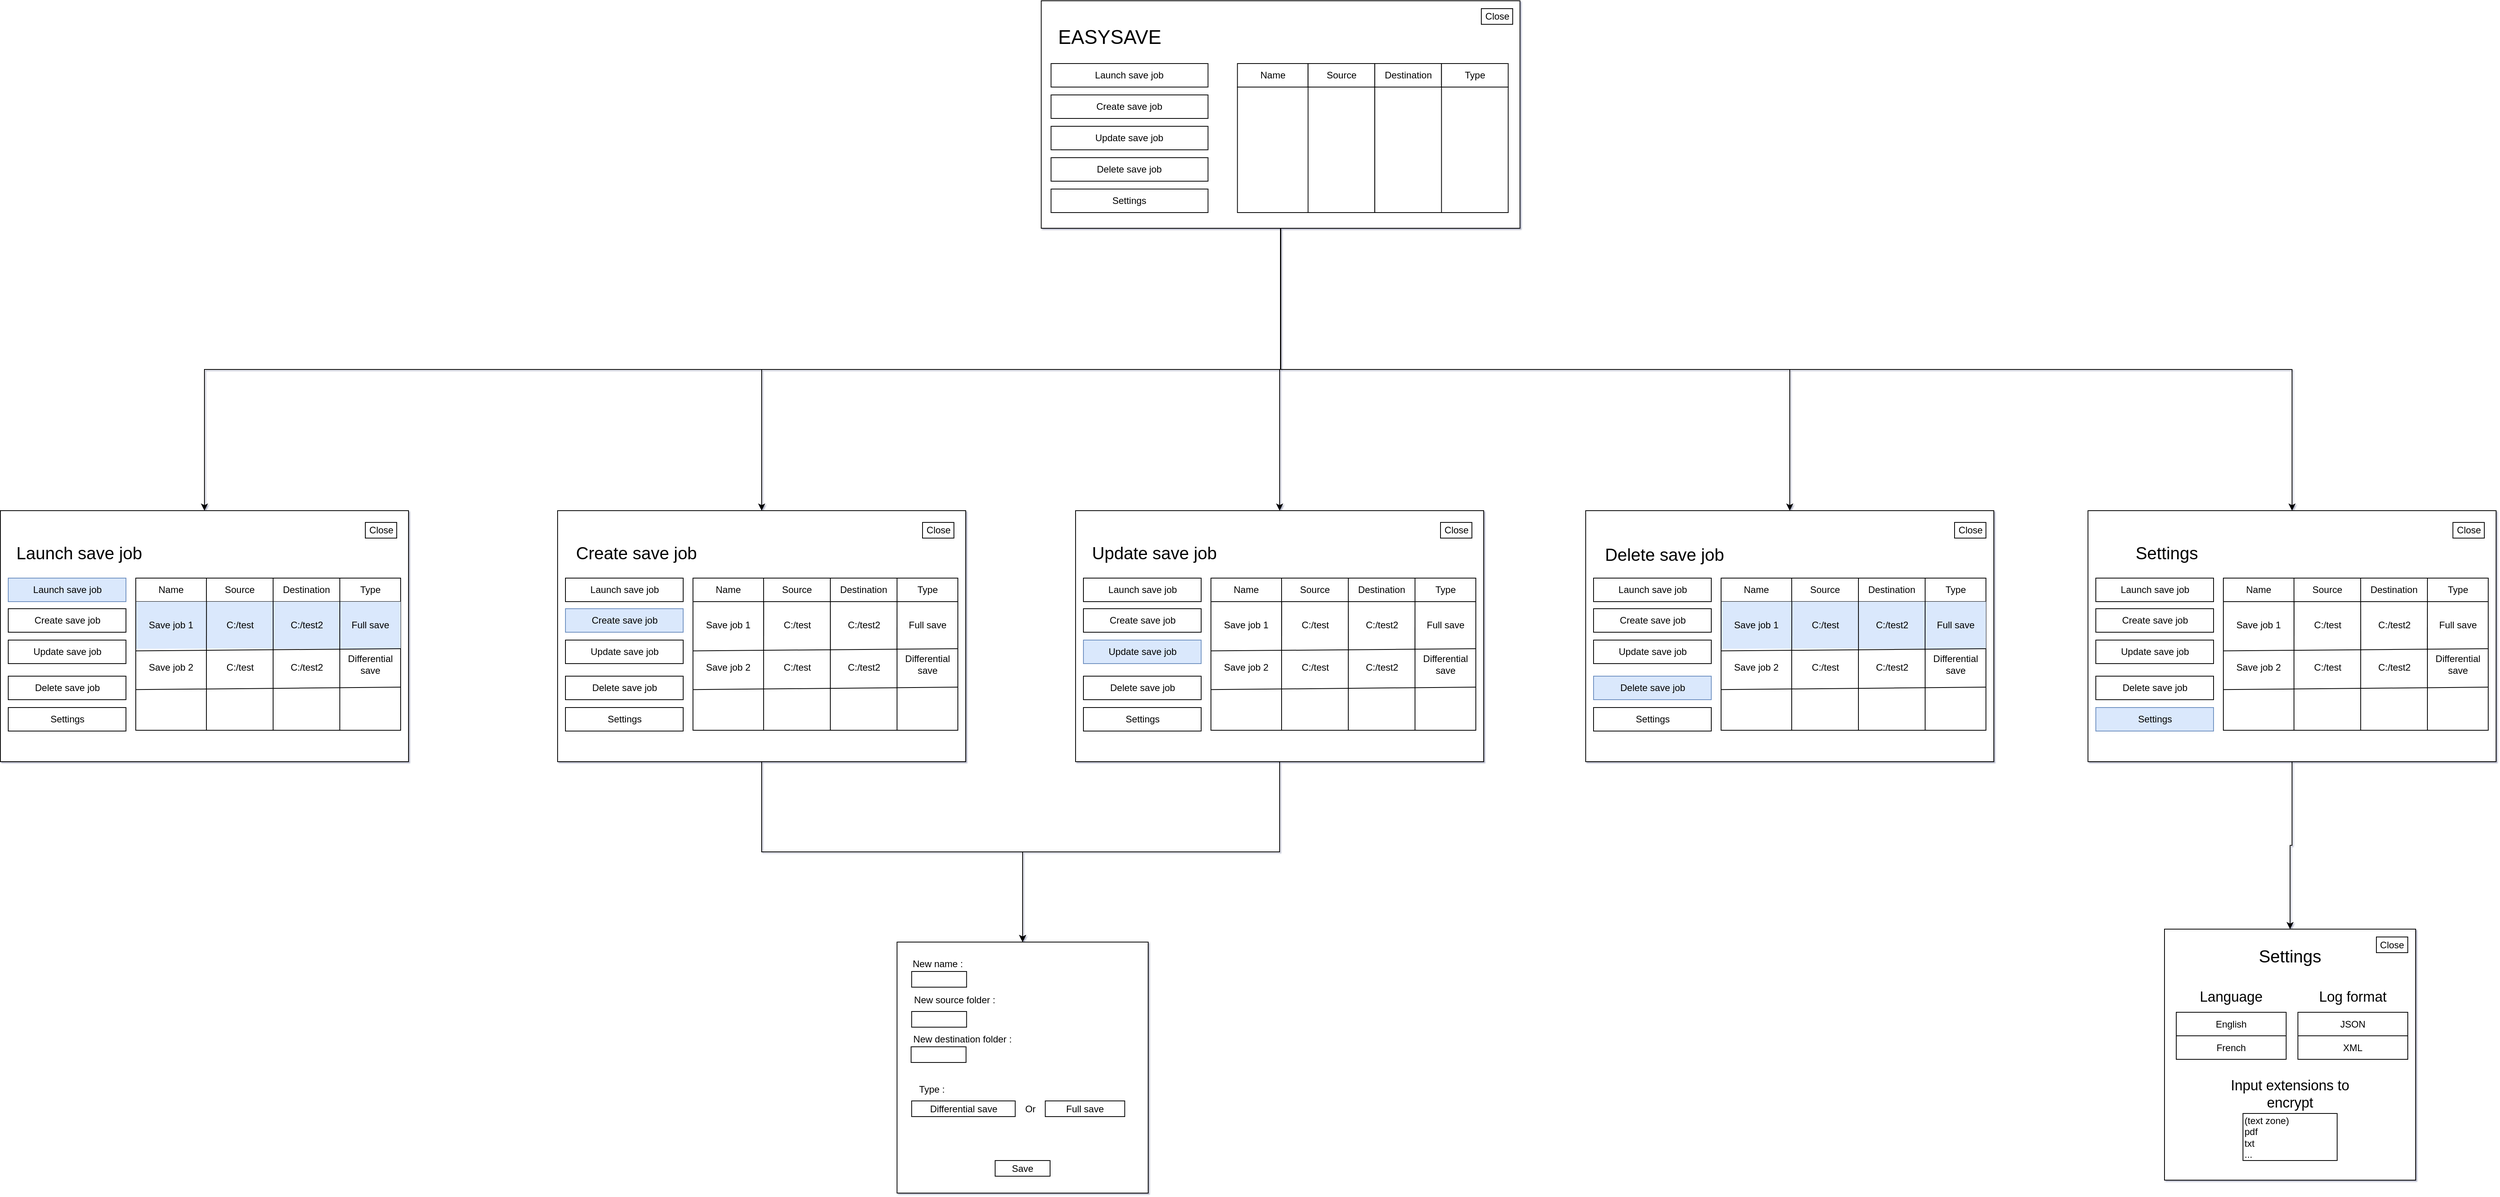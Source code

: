 <mxfile version="23.1.4" type="device">
  <diagram name="Page-1" id="6483GU3L13XsQskkjvX8">
    <mxGraphModel dx="6408" dy="2087" grid="1" gridSize="10" guides="1" tooltips="1" connect="1" arrows="1" fold="1" page="1" pageScale="1" pageWidth="1169" pageHeight="827" background="#ffffff" math="0" shadow="1">
      <root>
        <mxCell id="0" />
        <mxCell id="1" parent="0" />
        <mxCell id="ndV3JWdsCVKpFoXk2zZ--337" style="edgeStyle=orthogonalEdgeStyle;rounded=0;orthogonalLoop=1;jettySize=auto;html=1;exitX=0.5;exitY=1;exitDx=0;exitDy=0;entryX=0.5;entryY=0;entryDx=0;entryDy=0;" edge="1" parent="1" source="ndV3JWdsCVKpFoXk2zZ--4" target="ndV3JWdsCVKpFoXk2zZ--22">
          <mxGeometry relative="1" as="geometry" />
        </mxCell>
        <mxCell id="ndV3JWdsCVKpFoXk2zZ--338" style="edgeStyle=orthogonalEdgeStyle;rounded=0;orthogonalLoop=1;jettySize=auto;html=1;exitX=0.5;exitY=1;exitDx=0;exitDy=0;entryX=0.5;entryY=0;entryDx=0;entryDy=0;" edge="1" parent="1" source="ndV3JWdsCVKpFoXk2zZ--4" target="ndV3JWdsCVKpFoXk2zZ--152">
          <mxGeometry relative="1" as="geometry" />
        </mxCell>
        <mxCell id="ndV3JWdsCVKpFoXk2zZ--339" style="edgeStyle=orthogonalEdgeStyle;rounded=0;orthogonalLoop=1;jettySize=auto;html=1;" edge="1" parent="1" source="ndV3JWdsCVKpFoXk2zZ--4" target="ndV3JWdsCVKpFoXk2zZ--241">
          <mxGeometry relative="1" as="geometry" />
        </mxCell>
        <mxCell id="ndV3JWdsCVKpFoXk2zZ--340" style="edgeStyle=orthogonalEdgeStyle;rounded=0;orthogonalLoop=1;jettySize=auto;html=1;exitX=0.5;exitY=1;exitDx=0;exitDy=0;" edge="1" parent="1" source="ndV3JWdsCVKpFoXk2zZ--4" target="ndV3JWdsCVKpFoXk2zZ--119">
          <mxGeometry relative="1" as="geometry" />
        </mxCell>
        <mxCell id="ndV3JWdsCVKpFoXk2zZ--341" style="edgeStyle=orthogonalEdgeStyle;rounded=0;orthogonalLoop=1;jettySize=auto;html=1;exitX=0.5;exitY=1;exitDx=0;exitDy=0;" edge="1" parent="1" source="ndV3JWdsCVKpFoXk2zZ--4" target="ndV3JWdsCVKpFoXk2zZ--303">
          <mxGeometry relative="1" as="geometry" />
        </mxCell>
        <mxCell id="ndV3JWdsCVKpFoXk2zZ--4" value="" style="rounded=0;whiteSpace=wrap;html=1;" vertex="1" parent="1">
          <mxGeometry x="-236.25" y="50" width="610" height="290" as="geometry" />
        </mxCell>
        <mxCell id="NSSNdUl1MLXboPLtLDol-12" value="" style="whiteSpace=wrap;html=1;aspect=fixed;" parent="1" vertex="1">
          <mxGeometry x="1195" y="1233.5" width="320" height="320" as="geometry" />
        </mxCell>
        <mxCell id="NSSNdUl1MLXboPLtLDol-3" value="&lt;font style=&quot;font-size: 25px;&quot;&gt;EASYSAVE&lt;/font&gt;" style="text;html=1;strokeColor=none;fillColor=none;align=center;verticalAlign=middle;whiteSpace=wrap;rounded=0;" parent="1" vertex="1">
          <mxGeometry x="-238.75" y="80" width="180" height="30" as="geometry" />
        </mxCell>
        <mxCell id="NSSNdUl1MLXboPLtLDol-23" value="&lt;font style=&quot;font-size: 22px;&quot;&gt;Settings&lt;/font&gt;" style="text;html=1;strokeColor=none;fillColor=none;align=center;verticalAlign=middle;whiteSpace=wrap;rounded=0;" parent="1" vertex="1">
          <mxGeometry x="1290" y="1253.5" width="130" height="30" as="geometry" />
        </mxCell>
        <mxCell id="NSSNdUl1MLXboPLtLDol-24" style="edgeStyle=orthogonalEdgeStyle;rounded=0;orthogonalLoop=1;jettySize=auto;html=1;exitX=0.5;exitY=1;exitDx=0;exitDy=0;" parent="1" edge="1">
          <mxGeometry relative="1" as="geometry">
            <mxPoint x="-66.96" y="1317.5" as="sourcePoint" />
            <mxPoint x="-66.96" y="1317.5" as="targetPoint" />
          </mxGeometry>
        </mxCell>
        <mxCell id="NSSNdUl1MLXboPLtLDol-28" value="&lt;font style=&quot;font-size: 18px;&quot;&gt;Language&lt;/font&gt;" style="text;html=1;strokeColor=none;fillColor=none;align=center;verticalAlign=middle;whiteSpace=wrap;rounded=0;" parent="1" vertex="1">
          <mxGeometry x="1180" y="1305" width="200" height="30" as="geometry" />
        </mxCell>
        <mxCell id="NSSNdUl1MLXboPLtLDol-36" value="&lt;font style=&quot;font-size: 18px;&quot;&gt;Input extensions to encrypt&lt;/font&gt;" style="text;html=1;strokeColor=none;fillColor=none;align=center;verticalAlign=middle;whiteSpace=wrap;rounded=0;" parent="1" vertex="1">
          <mxGeometry x="1255" y="1428.5" width="200" height="30" as="geometry" />
        </mxCell>
        <mxCell id="NSSNdUl1MLXboPLtLDol-55" value="(text zone)&lt;br&gt;pdf&lt;br&gt;txt&lt;br&gt;..." style="rounded=0;whiteSpace=wrap;html=1;align=left;" parent="1" vertex="1">
          <mxGeometry x="1295" y="1468.5" width="120" height="60" as="geometry" />
        </mxCell>
        <mxCell id="NSSNdUl1MLXboPLtLDol-74" value="Close" style="rounded=0;whiteSpace=wrap;html=1;" parent="1" vertex="1">
          <mxGeometry x="1465" y="1243.5" width="40" height="20" as="geometry" />
        </mxCell>
        <mxCell id="NSSNdUl1MLXboPLtLDol-79" value="English" style="rounded=0;whiteSpace=wrap;html=1;" parent="1" vertex="1">
          <mxGeometry x="1210" y="1339.5" width="140" height="30" as="geometry" />
        </mxCell>
        <mxCell id="NSSNdUl1MLXboPLtLDol-80" value="French" style="rounded=0;whiteSpace=wrap;html=1;" parent="1" vertex="1">
          <mxGeometry x="1210" y="1369.5" width="140" height="30" as="geometry" />
        </mxCell>
        <mxCell id="NSSNdUl1MLXboPLtLDol-84" value="JSON" style="rounded=0;whiteSpace=wrap;html=1;" parent="1" vertex="1">
          <mxGeometry x="1365" y="1339.5" width="140" height="30" as="geometry" />
        </mxCell>
        <mxCell id="NSSNdUl1MLXboPLtLDol-85" value="XML" style="rounded=0;whiteSpace=wrap;html=1;" parent="1" vertex="1">
          <mxGeometry x="1365" y="1369.5" width="140" height="30" as="geometry" />
        </mxCell>
        <mxCell id="NSSNdUl1MLXboPLtLDol-146" value="" style="whiteSpace=wrap;html=1;aspect=fixed;" parent="1" vertex="1">
          <mxGeometry x="-420" y="1250" width="320" height="320" as="geometry" />
        </mxCell>
        <mxCell id="NSSNdUl1MLXboPLtLDol-158" value="New name :" style="text;html=1;strokeColor=none;fillColor=none;align=center;verticalAlign=middle;whiteSpace=wrap;rounded=0;" parent="1" vertex="1">
          <mxGeometry x="-412.62" y="1262.5" width="90" height="30" as="geometry" />
        </mxCell>
        <mxCell id="NSSNdUl1MLXboPLtLDol-159" value="" style="rounded=0;whiteSpace=wrap;html=1;" parent="1" vertex="1">
          <mxGeometry x="-401.37" y="1287.5" width="70" height="20" as="geometry" />
        </mxCell>
        <mxCell id="NSSNdUl1MLXboPLtLDol-160" value="New source folder :" style="text;html=1;strokeColor=none;fillColor=none;align=center;verticalAlign=middle;whiteSpace=wrap;rounded=0;" parent="1" vertex="1">
          <mxGeometry x="-412.62" y="1309" width="132.5" height="30" as="geometry" />
        </mxCell>
        <mxCell id="NSSNdUl1MLXboPLtLDol-161" value="" style="rounded=0;whiteSpace=wrap;html=1;" parent="1" vertex="1">
          <mxGeometry x="-401.37" y="1338.5" width="70" height="20" as="geometry" />
        </mxCell>
        <mxCell id="NSSNdUl1MLXboPLtLDol-162" value="New destination folder :" style="text;html=1;strokeColor=none;fillColor=none;align=center;verticalAlign=middle;whiteSpace=wrap;rounded=0;" parent="1" vertex="1">
          <mxGeometry x="-402.62" y="1359" width="132.5" height="30" as="geometry" />
        </mxCell>
        <mxCell id="NSSNdUl1MLXboPLtLDol-163" value="" style="rounded=0;whiteSpace=wrap;html=1;" parent="1" vertex="1">
          <mxGeometry x="-402.08" y="1383.5" width="70" height="20" as="geometry" />
        </mxCell>
        <mxCell id="NSSNdUl1MLXboPLtLDol-164" value="Full save" style="rounded=0;whiteSpace=wrap;html=1;" parent="1" vertex="1">
          <mxGeometry x="-231.12" y="1452.5" width="101.25" height="20" as="geometry" />
        </mxCell>
        <mxCell id="NSSNdUl1MLXboPLtLDol-165" value="Differential save" style="rounded=0;whiteSpace=wrap;html=1;" parent="1" vertex="1">
          <mxGeometry x="-401.37" y="1452.5" width="131.96" height="20" as="geometry" />
        </mxCell>
        <mxCell id="NSSNdUl1MLXboPLtLDol-166" value="Or" style="text;html=1;strokeColor=none;fillColor=none;align=center;verticalAlign=middle;whiteSpace=wrap;rounded=0;" parent="1" vertex="1">
          <mxGeometry x="-280.12" y="1447.5" width="60" height="30" as="geometry" />
        </mxCell>
        <mxCell id="NSSNdUl1MLXboPLtLDol-167" value="Save" style="rounded=0;whiteSpace=wrap;html=1;" parent="1" vertex="1">
          <mxGeometry x="-295.0" y="1528.5" width="70" height="20" as="geometry" />
        </mxCell>
        <mxCell id="NSSNdUl1MLXboPLtLDol-185" value="Launch save job" style="rounded=0;whiteSpace=wrap;html=1;" parent="1" vertex="1">
          <mxGeometry x="-223.75" y="130" width="200" height="30" as="geometry" />
        </mxCell>
        <mxCell id="NSSNdUl1MLXboPLtLDol-186" value="Create save job" style="rounded=0;whiteSpace=wrap;html=1;" parent="1" vertex="1">
          <mxGeometry x="-223.75" y="170" width="200" height="30" as="geometry" />
        </mxCell>
        <mxCell id="NSSNdUl1MLXboPLtLDol-187" value="Update save job" style="rounded=0;whiteSpace=wrap;html=1;" parent="1" vertex="1">
          <mxGeometry x="-223.75" y="210" width="200" height="30" as="geometry" />
        </mxCell>
        <mxCell id="NSSNdUl1MLXboPLtLDol-188" value="Delete save job" style="rounded=0;whiteSpace=wrap;html=1;" parent="1" vertex="1">
          <mxGeometry x="-223.75" y="250" width="200" height="30" as="geometry" />
        </mxCell>
        <mxCell id="NSSNdUl1MLXboPLtLDol-189" value="Settings" style="rounded=0;whiteSpace=wrap;html=1;" parent="1" vertex="1">
          <mxGeometry x="-223.75" y="290" width="200" height="30" as="geometry" />
        </mxCell>
        <mxCell id="ndV3JWdsCVKpFoXk2zZ--2" value="&lt;font style=&quot;font-size: 18px;&quot;&gt;Log format&lt;/font&gt;" style="text;html=1;strokeColor=none;fillColor=none;align=center;verticalAlign=middle;whiteSpace=wrap;rounded=0;" vertex="1" parent="1">
          <mxGeometry x="1335" y="1305" width="200" height="30" as="geometry" />
        </mxCell>
        <mxCell id="ndV3JWdsCVKpFoXk2zZ--5" value="Name" style="rounded=0;whiteSpace=wrap;html=1;" vertex="1" parent="1">
          <mxGeometry x="13.75" y="130" width="90" height="30" as="geometry" />
        </mxCell>
        <mxCell id="ndV3JWdsCVKpFoXk2zZ--7" value="Source" style="rounded=0;whiteSpace=wrap;html=1;" vertex="1" parent="1">
          <mxGeometry x="103.75" y="130" width="85" height="30" as="geometry" />
        </mxCell>
        <mxCell id="ndV3JWdsCVKpFoXk2zZ--9" value="Destination" style="rounded=0;whiteSpace=wrap;html=1;" vertex="1" parent="1">
          <mxGeometry x="188.75" y="130" width="85" height="30" as="geometry" />
        </mxCell>
        <mxCell id="ndV3JWdsCVKpFoXk2zZ--10" value="Type" style="rounded=0;whiteSpace=wrap;html=1;" vertex="1" parent="1">
          <mxGeometry x="273.75" y="130" width="85" height="30" as="geometry" />
        </mxCell>
        <mxCell id="ndV3JWdsCVKpFoXk2zZ--13" value="" style="rounded=0;whiteSpace=wrap;html=1;" vertex="1" parent="1">
          <mxGeometry x="13.75" y="160" width="345" height="160" as="geometry" />
        </mxCell>
        <mxCell id="ndV3JWdsCVKpFoXk2zZ--17" value="" style="rounded=0;whiteSpace=wrap;html=1;" vertex="1" parent="1">
          <mxGeometry x="103.75" y="160" width="85" height="160" as="geometry" />
        </mxCell>
        <mxCell id="ndV3JWdsCVKpFoXk2zZ--18" value="" style="rounded=0;whiteSpace=wrap;html=1;" vertex="1" parent="1">
          <mxGeometry x="188.75" y="160" width="85" height="160" as="geometry" />
        </mxCell>
        <mxCell id="ndV3JWdsCVKpFoXk2zZ--20" value="Type :" style="text;html=1;strokeColor=none;fillColor=none;align=center;verticalAlign=middle;whiteSpace=wrap;rounded=0;" vertex="1" parent="1">
          <mxGeometry x="-401.37" y="1422.5" width="51.37" height="30" as="geometry" />
        </mxCell>
        <mxCell id="ndV3JWdsCVKpFoXk2zZ--22" value="" style="rounded=0;whiteSpace=wrap;html=1;" vertex="1" parent="1">
          <mxGeometry x="-1562.5" y="700" width="520" height="320" as="geometry" />
        </mxCell>
        <mxCell id="ndV3JWdsCVKpFoXk2zZ--23" value="&lt;font style=&quot;font-size: 22px;&quot;&gt;Launch save job&lt;/font&gt;" style="text;html=1;strokeColor=none;fillColor=none;align=center;verticalAlign=middle;whiteSpace=wrap;rounded=0;" vertex="1" parent="1">
          <mxGeometry x="-1552.5" y="740" width="180" height="30" as="geometry" />
        </mxCell>
        <mxCell id="ndV3JWdsCVKpFoXk2zZ--24" value="Launch save job" style="rounded=0;whiteSpace=wrap;html=1;fillColor=#dae8fc;strokeColor=#6c8ebf;" vertex="1" parent="1">
          <mxGeometry x="-1552.5" y="786" width="150" height="30" as="geometry" />
        </mxCell>
        <mxCell id="ndV3JWdsCVKpFoXk2zZ--29" value="Name" style="rounded=0;whiteSpace=wrap;html=1;" vertex="1" parent="1">
          <mxGeometry x="-1390" y="786" width="90" height="30" as="geometry" />
        </mxCell>
        <mxCell id="ndV3JWdsCVKpFoXk2zZ--30" value="Source" style="rounded=0;whiteSpace=wrap;html=1;" vertex="1" parent="1">
          <mxGeometry x="-1300" y="786" width="85" height="30" as="geometry" />
        </mxCell>
        <mxCell id="ndV3JWdsCVKpFoXk2zZ--31" value="Destination" style="rounded=0;whiteSpace=wrap;html=1;" vertex="1" parent="1">
          <mxGeometry x="-1215" y="786" width="85" height="30" as="geometry" />
        </mxCell>
        <mxCell id="ndV3JWdsCVKpFoXk2zZ--32" value="Type" style="rounded=0;whiteSpace=wrap;html=1;" vertex="1" parent="1">
          <mxGeometry x="-1130" y="786" width="77.5" height="30" as="geometry" />
        </mxCell>
        <mxCell id="ndV3JWdsCVKpFoXk2zZ--33" value="&#xa;&lt;span style=&quot;color: rgb(0, 0, 0); font-family: Helvetica; font-size: 12px; font-style: normal; font-variant-ligatures: normal; font-variant-caps: normal; font-weight: 400; letter-spacing: normal; orphans: 2; text-align: center; text-indent: 0px; text-transform: none; widows: 2; word-spacing: 0px; -webkit-text-stroke-width: 0px; background-color: rgb(251, 251, 251); text-decoration-thickness: initial; text-decoration-style: initial; text-decoration-color: initial; float: none; display: inline !important;&quot;&gt;Save job 1&lt;/span&gt;&#xa;&#xa;" style="rounded=0;whiteSpace=wrap;html=1;" vertex="1" parent="1">
          <mxGeometry x="-1390" y="816" width="337.5" height="164" as="geometry" />
        </mxCell>
        <mxCell id="ndV3JWdsCVKpFoXk2zZ--34" value="" style="rounded=0;whiteSpace=wrap;html=1;" vertex="1" parent="1">
          <mxGeometry x="-1300" y="816" width="85" height="164" as="geometry" />
        </mxCell>
        <mxCell id="ndV3JWdsCVKpFoXk2zZ--35" value="" style="rounded=0;whiteSpace=wrap;html=1;" vertex="1" parent="1">
          <mxGeometry x="-1215" y="816" width="85" height="164" as="geometry" />
        </mxCell>
        <mxCell id="ndV3JWdsCVKpFoXk2zZ--44" value="" style="rounded=0;whiteSpace=wrap;html=1;strokeColor=none;fillColor=#dae8fc;" vertex="1" parent="1">
          <mxGeometry x="-1390" y="816" width="337.5" height="60" as="geometry" />
        </mxCell>
        <mxCell id="ndV3JWdsCVKpFoXk2zZ--37" value="Save job 1" style="rounded=0;whiteSpace=wrap;html=1;strokeColor=none;fillColor=none;" vertex="1" parent="1">
          <mxGeometry x="-1378.75" y="831" width="67.5" height="30" as="geometry" />
        </mxCell>
        <mxCell id="ndV3JWdsCVKpFoXk2zZ--38" value="C:/test" style="rounded=0;whiteSpace=wrap;html=1;strokeColor=none;fillColor=none;" vertex="1" parent="1">
          <mxGeometry x="-1291.25" y="831" width="67.5" height="30" as="geometry" />
        </mxCell>
        <mxCell id="ndV3JWdsCVKpFoXk2zZ--39" value="C:/test2" style="rounded=0;whiteSpace=wrap;html=1;strokeColor=none;fillColor=none;" vertex="1" parent="1">
          <mxGeometry x="-1206.25" y="831" width="67.5" height="30" as="geometry" />
        </mxCell>
        <mxCell id="ndV3JWdsCVKpFoXk2zZ--41" value="Full save" style="rounded=0;whiteSpace=wrap;html=1;strokeColor=none;fillColor=none;" vertex="1" parent="1">
          <mxGeometry x="-1125" y="831" width="67.5" height="30" as="geometry" />
        </mxCell>
        <mxCell id="ndV3JWdsCVKpFoXk2zZ--45" value="" style="endArrow=none;html=1;rounded=0;exitX=0.267;exitY=0;exitDx=0;exitDy=0;exitPerimeter=0;" edge="1" parent="1" source="ndV3JWdsCVKpFoXk2zZ--44">
          <mxGeometry width="50" height="50" relative="1" as="geometry">
            <mxPoint x="-1352.5" y="898.5" as="sourcePoint" />
            <mxPoint x="-1300" y="892.805" as="targetPoint" />
          </mxGeometry>
        </mxCell>
        <mxCell id="ndV3JWdsCVKpFoXk2zZ--51" value="" style="endArrow=none;html=1;rounded=0;exitX=0;exitY=0;exitDx=0;exitDy=0;entryX=0;entryY=0.385;entryDx=0;entryDy=0;entryPerimeter=0;" edge="1" parent="1" source="ndV3JWdsCVKpFoXk2zZ--44" target="ndV3JWdsCVKpFoXk2zZ--33">
          <mxGeometry width="50" height="50" relative="1" as="geometry">
            <mxPoint x="-1289.5" y="826" as="sourcePoint" />
            <mxPoint x="-1290" y="902.805" as="targetPoint" />
          </mxGeometry>
        </mxCell>
        <mxCell id="ndV3JWdsCVKpFoXk2zZ--52" value="Save job 2" style="rounded=0;whiteSpace=wrap;html=1;strokeColor=none;fillColor=none;" vertex="1" parent="1">
          <mxGeometry x="-1378.75" y="885" width="67.5" height="30" as="geometry" />
        </mxCell>
        <mxCell id="ndV3JWdsCVKpFoXk2zZ--53" value="C:/test" style="rounded=0;whiteSpace=wrap;html=1;strokeColor=none;fillColor=none;" vertex="1" parent="1">
          <mxGeometry x="-1291.25" y="885" width="67.5" height="30" as="geometry" />
        </mxCell>
        <mxCell id="ndV3JWdsCVKpFoXk2zZ--54" value="C:/test2" style="rounded=0;whiteSpace=wrap;html=1;strokeColor=none;fillColor=none;" vertex="1" parent="1">
          <mxGeometry x="-1206.25" y="885" width="67.5" height="30" as="geometry" />
        </mxCell>
        <mxCell id="ndV3JWdsCVKpFoXk2zZ--55" value="Differential save" style="rounded=0;whiteSpace=wrap;html=1;strokeColor=none;fillColor=none;" vertex="1" parent="1">
          <mxGeometry x="-1125.5" y="881" width="67.5" height="30" as="geometry" />
        </mxCell>
        <mxCell id="ndV3JWdsCVKpFoXk2zZ--56" value="" style="endArrow=none;html=1;rounded=0;exitX=0.267;exitY=0;exitDx=0;exitDy=0;exitPerimeter=0;entryX=0.001;entryY=0.384;entryDx=0;entryDy=0;entryPerimeter=0;" edge="1" parent="1" target="ndV3JWdsCVKpFoXk2zZ--35">
          <mxGeometry width="50" height="50" relative="1" as="geometry">
            <mxPoint x="-1215" y="812.6" as="sourcePoint" />
            <mxPoint x="-1215.5" y="889.405" as="targetPoint" />
          </mxGeometry>
        </mxCell>
        <mxCell id="ndV3JWdsCVKpFoXk2zZ--57" value="" style="endArrow=none;html=1;rounded=0;exitX=0;exitY=0.383;exitDx=0;exitDy=0;exitPerimeter=0;entryX=1;entryY=1;entryDx=0;entryDy=0;" edge="1" parent="1" source="ndV3JWdsCVKpFoXk2zZ--33" target="ndV3JWdsCVKpFoXk2zZ--44">
          <mxGeometry width="50" height="50" relative="1" as="geometry">
            <mxPoint x="-1279.5" y="836" as="sourcePoint" />
            <mxPoint x="-1280" y="912.805" as="targetPoint" />
          </mxGeometry>
        </mxCell>
        <mxCell id="ndV3JWdsCVKpFoXk2zZ--58" value="" style="endArrow=none;html=1;rounded=0;exitX=0.267;exitY=0;exitDx=0;exitDy=0;exitPerimeter=0;entryX=0.999;entryY=0.382;entryDx=0;entryDy=0;entryPerimeter=0;" edge="1" parent="1" target="ndV3JWdsCVKpFoXk2zZ--35">
          <mxGeometry width="50" height="50" relative="1" as="geometry">
            <mxPoint x="-1130" y="812.6" as="sourcePoint" />
            <mxPoint x="-1130.5" y="889.405" as="targetPoint" />
          </mxGeometry>
        </mxCell>
        <mxCell id="ndV3JWdsCVKpFoXk2zZ--59" value="" style="endArrow=none;html=1;rounded=0;entryX=1;entryY=1;entryDx=0;entryDy=0;exitX=0;exitY=0.684;exitDx=0;exitDy=0;exitPerimeter=0;" edge="1" parent="1" source="ndV3JWdsCVKpFoXk2zZ--33">
          <mxGeometry width="50" height="50" relative="1" as="geometry">
            <mxPoint x="-1392.5" y="925" as="sourcePoint" />
            <mxPoint x="-1053" y="925" as="targetPoint" />
          </mxGeometry>
        </mxCell>
        <mxCell id="ndV3JWdsCVKpFoXk2zZ--114" value="Create save job" style="rounded=0;whiteSpace=wrap;html=1;" vertex="1" parent="1">
          <mxGeometry x="-1552.5" y="825" width="150" height="30" as="geometry" />
        </mxCell>
        <mxCell id="ndV3JWdsCVKpFoXk2zZ--115" value="Update save job" style="rounded=0;whiteSpace=wrap;html=1;" vertex="1" parent="1">
          <mxGeometry x="-1552.5" y="865" width="150" height="30" as="geometry" />
        </mxCell>
        <mxCell id="ndV3JWdsCVKpFoXk2zZ--116" value="Delete save job" style="rounded=0;whiteSpace=wrap;html=1;" vertex="1" parent="1">
          <mxGeometry x="-1552.5" y="911" width="150" height="30" as="geometry" />
        </mxCell>
        <mxCell id="ndV3JWdsCVKpFoXk2zZ--118" value="Settings" style="rounded=0;whiteSpace=wrap;html=1;" vertex="1" parent="1">
          <mxGeometry x="-1552.5" y="951" width="150" height="30" as="geometry" />
        </mxCell>
        <mxCell id="ndV3JWdsCVKpFoXk2zZ--119" value="" style="rounded=0;whiteSpace=wrap;html=1;" vertex="1" parent="1">
          <mxGeometry x="457.5" y="700" width="520" height="320" as="geometry" />
        </mxCell>
        <mxCell id="ndV3JWdsCVKpFoXk2zZ--120" value="&lt;font style=&quot;font-size: 22px;&quot;&gt;Delete save job&lt;/font&gt;" style="text;html=1;strokeColor=none;fillColor=none;align=center;verticalAlign=middle;whiteSpace=wrap;rounded=0;" vertex="1" parent="1">
          <mxGeometry x="467.5" y="741.5" width="180" height="30" as="geometry" />
        </mxCell>
        <mxCell id="ndV3JWdsCVKpFoXk2zZ--122" value="Name" style="rounded=0;whiteSpace=wrap;html=1;" vertex="1" parent="1">
          <mxGeometry x="630" y="786" width="90" height="30" as="geometry" />
        </mxCell>
        <mxCell id="ndV3JWdsCVKpFoXk2zZ--123" value="Source" style="rounded=0;whiteSpace=wrap;html=1;" vertex="1" parent="1">
          <mxGeometry x="720" y="786" width="85" height="30" as="geometry" />
        </mxCell>
        <mxCell id="ndV3JWdsCVKpFoXk2zZ--124" value="Destination" style="rounded=0;whiteSpace=wrap;html=1;" vertex="1" parent="1">
          <mxGeometry x="805" y="786" width="85" height="30" as="geometry" />
        </mxCell>
        <mxCell id="ndV3JWdsCVKpFoXk2zZ--125" value="Type" style="rounded=0;whiteSpace=wrap;html=1;" vertex="1" parent="1">
          <mxGeometry x="890" y="786" width="77.5" height="30" as="geometry" />
        </mxCell>
        <mxCell id="ndV3JWdsCVKpFoXk2zZ--126" value="&#xa;&lt;span style=&quot;color: rgb(0, 0, 0); font-family: Helvetica; font-size: 12px; font-style: normal; font-variant-ligatures: normal; font-variant-caps: normal; font-weight: 400; letter-spacing: normal; orphans: 2; text-align: center; text-indent: 0px; text-transform: none; widows: 2; word-spacing: 0px; -webkit-text-stroke-width: 0px; background-color: rgb(251, 251, 251); text-decoration-thickness: initial; text-decoration-style: initial; text-decoration-color: initial; float: none; display: inline !important;&quot;&gt;Save job 1&lt;/span&gt;&#xa;&#xa;" style="rounded=0;whiteSpace=wrap;html=1;" vertex="1" parent="1">
          <mxGeometry x="630" y="816" width="337.5" height="164" as="geometry" />
        </mxCell>
        <mxCell id="ndV3JWdsCVKpFoXk2zZ--127" value="" style="rounded=0;whiteSpace=wrap;html=1;" vertex="1" parent="1">
          <mxGeometry x="720" y="816" width="85" height="164" as="geometry" />
        </mxCell>
        <mxCell id="ndV3JWdsCVKpFoXk2zZ--128" value="" style="rounded=0;whiteSpace=wrap;html=1;" vertex="1" parent="1">
          <mxGeometry x="805" y="816" width="85" height="164" as="geometry" />
        </mxCell>
        <mxCell id="ndV3JWdsCVKpFoXk2zZ--129" value="" style="rounded=0;whiteSpace=wrap;html=1;strokeColor=none;fillColor=#dae8fc;" vertex="1" parent="1">
          <mxGeometry x="630" y="816" width="337.5" height="60" as="geometry" />
        </mxCell>
        <mxCell id="ndV3JWdsCVKpFoXk2zZ--130" value="Save job 1" style="rounded=0;whiteSpace=wrap;html=1;strokeColor=none;fillColor=none;" vertex="1" parent="1">
          <mxGeometry x="641.25" y="831" width="67.5" height="30" as="geometry" />
        </mxCell>
        <mxCell id="ndV3JWdsCVKpFoXk2zZ--131" value="C:/test" style="rounded=0;whiteSpace=wrap;html=1;strokeColor=none;fillColor=none;" vertex="1" parent="1">
          <mxGeometry x="728.75" y="831" width="67.5" height="30" as="geometry" />
        </mxCell>
        <mxCell id="ndV3JWdsCVKpFoXk2zZ--132" value="C:/test2" style="rounded=0;whiteSpace=wrap;html=1;strokeColor=none;fillColor=none;" vertex="1" parent="1">
          <mxGeometry x="813.75" y="831" width="67.5" height="30" as="geometry" />
        </mxCell>
        <mxCell id="ndV3JWdsCVKpFoXk2zZ--133" value="Full save" style="rounded=0;whiteSpace=wrap;html=1;strokeColor=none;fillColor=none;" vertex="1" parent="1">
          <mxGeometry x="895" y="831" width="67.5" height="30" as="geometry" />
        </mxCell>
        <mxCell id="ndV3JWdsCVKpFoXk2zZ--134" value="" style="endArrow=none;html=1;rounded=0;exitX=0.267;exitY=0;exitDx=0;exitDy=0;exitPerimeter=0;" edge="1" parent="1" source="ndV3JWdsCVKpFoXk2zZ--129">
          <mxGeometry width="50" height="50" relative="1" as="geometry">
            <mxPoint x="667.5" y="898.5" as="sourcePoint" />
            <mxPoint x="720" y="892.805" as="targetPoint" />
          </mxGeometry>
        </mxCell>
        <mxCell id="ndV3JWdsCVKpFoXk2zZ--135" value="" style="endArrow=none;html=1;rounded=0;exitX=0;exitY=0;exitDx=0;exitDy=0;entryX=0;entryY=0.385;entryDx=0;entryDy=0;entryPerimeter=0;" edge="1" parent="1" source="ndV3JWdsCVKpFoXk2zZ--129" target="ndV3JWdsCVKpFoXk2zZ--126">
          <mxGeometry width="50" height="50" relative="1" as="geometry">
            <mxPoint x="730.5" y="826" as="sourcePoint" />
            <mxPoint x="730" y="902.805" as="targetPoint" />
          </mxGeometry>
        </mxCell>
        <mxCell id="ndV3JWdsCVKpFoXk2zZ--136" value="Save job 2" style="rounded=0;whiteSpace=wrap;html=1;strokeColor=none;fillColor=none;" vertex="1" parent="1">
          <mxGeometry x="641.25" y="885" width="67.5" height="30" as="geometry" />
        </mxCell>
        <mxCell id="ndV3JWdsCVKpFoXk2zZ--137" value="C:/test" style="rounded=0;whiteSpace=wrap;html=1;strokeColor=none;fillColor=none;" vertex="1" parent="1">
          <mxGeometry x="728.75" y="885" width="67.5" height="30" as="geometry" />
        </mxCell>
        <mxCell id="ndV3JWdsCVKpFoXk2zZ--138" value="C:/test2" style="rounded=0;whiteSpace=wrap;html=1;strokeColor=none;fillColor=none;" vertex="1" parent="1">
          <mxGeometry x="813.75" y="885" width="67.5" height="30" as="geometry" />
        </mxCell>
        <mxCell id="ndV3JWdsCVKpFoXk2zZ--139" value="Differential save" style="rounded=0;whiteSpace=wrap;html=1;strokeColor=none;fillColor=none;" vertex="1" parent="1">
          <mxGeometry x="894.5" y="881" width="67.5" height="30" as="geometry" />
        </mxCell>
        <mxCell id="ndV3JWdsCVKpFoXk2zZ--140" value="" style="endArrow=none;html=1;rounded=0;exitX=0.267;exitY=0;exitDx=0;exitDy=0;exitPerimeter=0;entryX=0.001;entryY=0.384;entryDx=0;entryDy=0;entryPerimeter=0;" edge="1" parent="1" target="ndV3JWdsCVKpFoXk2zZ--128">
          <mxGeometry width="50" height="50" relative="1" as="geometry">
            <mxPoint x="805" y="812.6" as="sourcePoint" />
            <mxPoint x="804.5" y="889.405" as="targetPoint" />
          </mxGeometry>
        </mxCell>
        <mxCell id="ndV3JWdsCVKpFoXk2zZ--141" value="" style="endArrow=none;html=1;rounded=0;exitX=0;exitY=0.383;exitDx=0;exitDy=0;exitPerimeter=0;entryX=1;entryY=1;entryDx=0;entryDy=0;" edge="1" parent="1" source="ndV3JWdsCVKpFoXk2zZ--126" target="ndV3JWdsCVKpFoXk2zZ--129">
          <mxGeometry width="50" height="50" relative="1" as="geometry">
            <mxPoint x="740.5" y="836" as="sourcePoint" />
            <mxPoint x="740" y="912.805" as="targetPoint" />
          </mxGeometry>
        </mxCell>
        <mxCell id="ndV3JWdsCVKpFoXk2zZ--142" value="" style="endArrow=none;html=1;rounded=0;exitX=0.267;exitY=0;exitDx=0;exitDy=0;exitPerimeter=0;entryX=0.999;entryY=0.382;entryDx=0;entryDy=0;entryPerimeter=0;" edge="1" parent="1" target="ndV3JWdsCVKpFoXk2zZ--128">
          <mxGeometry width="50" height="50" relative="1" as="geometry">
            <mxPoint x="890" y="812.6" as="sourcePoint" />
            <mxPoint x="889.5" y="889.405" as="targetPoint" />
          </mxGeometry>
        </mxCell>
        <mxCell id="ndV3JWdsCVKpFoXk2zZ--143" value="" style="endArrow=none;html=1;rounded=0;entryX=1;entryY=1;entryDx=0;entryDy=0;exitX=0;exitY=0.684;exitDx=0;exitDy=0;exitPerimeter=0;" edge="1" parent="1" source="ndV3JWdsCVKpFoXk2zZ--126">
          <mxGeometry width="50" height="50" relative="1" as="geometry">
            <mxPoint x="627.5" y="925" as="sourcePoint" />
            <mxPoint x="967" y="925" as="targetPoint" />
          </mxGeometry>
        </mxCell>
        <mxCell id="ndV3JWdsCVKpFoXk2zZ--144" value="Create save job" style="rounded=0;whiteSpace=wrap;html=1;" vertex="1" parent="1">
          <mxGeometry x="467.5" y="825" width="150" height="30" as="geometry" />
        </mxCell>
        <mxCell id="ndV3JWdsCVKpFoXk2zZ--145" value="Update save job" style="rounded=0;whiteSpace=wrap;html=1;" vertex="1" parent="1">
          <mxGeometry x="467.5" y="865" width="150" height="30" as="geometry" />
        </mxCell>
        <mxCell id="ndV3JWdsCVKpFoXk2zZ--146" value="Delete save job" style="rounded=0;whiteSpace=wrap;html=1;fillColor=#dae8fc;strokeColor=#6c8ebf;" vertex="1" parent="1">
          <mxGeometry x="467.5" y="911" width="150" height="30" as="geometry" />
        </mxCell>
        <mxCell id="ndV3JWdsCVKpFoXk2zZ--147" value="Settings" style="rounded=0;whiteSpace=wrap;html=1;" vertex="1" parent="1">
          <mxGeometry x="467.5" y="951" width="150" height="30" as="geometry" />
        </mxCell>
        <mxCell id="ndV3JWdsCVKpFoXk2zZ--148" value="Launch save job" style="rounded=0;whiteSpace=wrap;html=1;" vertex="1" parent="1">
          <mxGeometry x="467.5" y="786" width="150" height="30" as="geometry" />
        </mxCell>
        <mxCell id="ndV3JWdsCVKpFoXk2zZ--149" value="Close" style="rounded=0;whiteSpace=wrap;html=1;" vertex="1" parent="1">
          <mxGeometry x="-1097.5" y="715" width="40" height="20" as="geometry" />
        </mxCell>
        <mxCell id="ndV3JWdsCVKpFoXk2zZ--150" value="Close" style="rounded=0;whiteSpace=wrap;html=1;" vertex="1" parent="1">
          <mxGeometry x="927.5" y="715" width="40" height="20" as="geometry" />
        </mxCell>
        <mxCell id="ndV3JWdsCVKpFoXk2zZ--151" value="Close" style="rounded=0;whiteSpace=wrap;html=1;" vertex="1" parent="1">
          <mxGeometry x="324.5" y="60" width="40" height="20" as="geometry" />
        </mxCell>
        <mxCell id="ndV3JWdsCVKpFoXk2zZ--333" style="edgeStyle=orthogonalEdgeStyle;rounded=0;orthogonalLoop=1;jettySize=auto;html=1;" edge="1" parent="1" source="ndV3JWdsCVKpFoXk2zZ--152" target="NSSNdUl1MLXboPLtLDol-146">
          <mxGeometry relative="1" as="geometry" />
        </mxCell>
        <mxCell id="ndV3JWdsCVKpFoXk2zZ--152" value="" style="rounded=0;whiteSpace=wrap;html=1;" vertex="1" parent="1">
          <mxGeometry x="-852.5" y="700" width="520" height="320" as="geometry" />
        </mxCell>
        <mxCell id="ndV3JWdsCVKpFoXk2zZ--153" value="&lt;font style=&quot;font-size: 22px;&quot;&gt;Create save job&lt;/font&gt;" style="text;html=1;strokeColor=none;fillColor=none;align=center;verticalAlign=middle;whiteSpace=wrap;rounded=0;" vertex="1" parent="1">
          <mxGeometry x="-842.5" y="740" width="180" height="30" as="geometry" />
        </mxCell>
        <mxCell id="ndV3JWdsCVKpFoXk2zZ--155" value="Name" style="rounded=0;whiteSpace=wrap;html=1;" vertex="1" parent="1">
          <mxGeometry x="-680" y="786" width="90" height="30" as="geometry" />
        </mxCell>
        <mxCell id="ndV3JWdsCVKpFoXk2zZ--156" value="Source" style="rounded=0;whiteSpace=wrap;html=1;" vertex="1" parent="1">
          <mxGeometry x="-590" y="786" width="85" height="30" as="geometry" />
        </mxCell>
        <mxCell id="ndV3JWdsCVKpFoXk2zZ--157" value="Destination" style="rounded=0;whiteSpace=wrap;html=1;" vertex="1" parent="1">
          <mxGeometry x="-505" y="786" width="85" height="30" as="geometry" />
        </mxCell>
        <mxCell id="ndV3JWdsCVKpFoXk2zZ--158" value="Type" style="rounded=0;whiteSpace=wrap;html=1;" vertex="1" parent="1">
          <mxGeometry x="-420" y="786" width="77.5" height="30" as="geometry" />
        </mxCell>
        <mxCell id="ndV3JWdsCVKpFoXk2zZ--159" value="&#xa;&lt;span style=&quot;color: rgb(0, 0, 0); font-family: Helvetica; font-size: 12px; font-style: normal; font-variant-ligatures: normal; font-variant-caps: normal; font-weight: 400; letter-spacing: normal; orphans: 2; text-align: center; text-indent: 0px; text-transform: none; widows: 2; word-spacing: 0px; -webkit-text-stroke-width: 0px; background-color: rgb(251, 251, 251); text-decoration-thickness: initial; text-decoration-style: initial; text-decoration-color: initial; float: none; display: inline !important;&quot;&gt;Save job 1&lt;/span&gt;&#xa;&#xa;" style="rounded=0;whiteSpace=wrap;html=1;" vertex="1" parent="1">
          <mxGeometry x="-680" y="816" width="337.5" height="164" as="geometry" />
        </mxCell>
        <mxCell id="ndV3JWdsCVKpFoXk2zZ--160" value="" style="rounded=0;whiteSpace=wrap;html=1;" vertex="1" parent="1">
          <mxGeometry x="-590" y="816" width="85" height="164" as="geometry" />
        </mxCell>
        <mxCell id="ndV3JWdsCVKpFoXk2zZ--161" value="" style="rounded=0;whiteSpace=wrap;html=1;" vertex="1" parent="1">
          <mxGeometry x="-505" y="816" width="85" height="164" as="geometry" />
        </mxCell>
        <mxCell id="ndV3JWdsCVKpFoXk2zZ--163" value="Save job 1" style="rounded=0;whiteSpace=wrap;html=1;strokeColor=none;fillColor=none;" vertex="1" parent="1">
          <mxGeometry x="-668.75" y="831" width="67.5" height="30" as="geometry" />
        </mxCell>
        <mxCell id="ndV3JWdsCVKpFoXk2zZ--164" value="C:/test" style="rounded=0;whiteSpace=wrap;html=1;strokeColor=none;fillColor=none;" vertex="1" parent="1">
          <mxGeometry x="-581.25" y="831" width="67.5" height="30" as="geometry" />
        </mxCell>
        <mxCell id="ndV3JWdsCVKpFoXk2zZ--165" value="C:/test2" style="rounded=0;whiteSpace=wrap;html=1;strokeColor=none;fillColor=none;" vertex="1" parent="1">
          <mxGeometry x="-496.25" y="831" width="67.5" height="30" as="geometry" />
        </mxCell>
        <mxCell id="ndV3JWdsCVKpFoXk2zZ--166" value="Full save" style="rounded=0;whiteSpace=wrap;html=1;strokeColor=none;fillColor=none;" vertex="1" parent="1">
          <mxGeometry x="-415" y="831" width="67.5" height="30" as="geometry" />
        </mxCell>
        <mxCell id="ndV3JWdsCVKpFoXk2zZ--167" value="" style="endArrow=none;html=1;rounded=0;exitX=0.267;exitY=0;exitDx=0;exitDy=0;exitPerimeter=0;" edge="1" parent="1">
          <mxGeometry width="50" height="50" relative="1" as="geometry">
            <mxPoint x="-589.887" y="816" as="sourcePoint" />
            <mxPoint x="-590" y="892.805" as="targetPoint" />
          </mxGeometry>
        </mxCell>
        <mxCell id="ndV3JWdsCVKpFoXk2zZ--168" value="" style="endArrow=none;html=1;rounded=0;exitX=0;exitY=0;exitDx=0;exitDy=0;entryX=0;entryY=0.385;entryDx=0;entryDy=0;entryPerimeter=0;" edge="1" parent="1" target="ndV3JWdsCVKpFoXk2zZ--159">
          <mxGeometry width="50" height="50" relative="1" as="geometry">
            <mxPoint x="-680.0" y="816" as="sourcePoint" />
            <mxPoint x="-580" y="902.805" as="targetPoint" />
          </mxGeometry>
        </mxCell>
        <mxCell id="ndV3JWdsCVKpFoXk2zZ--169" value="Save job 2" style="rounded=0;whiteSpace=wrap;html=1;strokeColor=none;fillColor=none;" vertex="1" parent="1">
          <mxGeometry x="-668.75" y="885" width="67.5" height="30" as="geometry" />
        </mxCell>
        <mxCell id="ndV3JWdsCVKpFoXk2zZ--170" value="C:/test" style="rounded=0;whiteSpace=wrap;html=1;strokeColor=none;fillColor=none;" vertex="1" parent="1">
          <mxGeometry x="-581.25" y="885" width="67.5" height="30" as="geometry" />
        </mxCell>
        <mxCell id="ndV3JWdsCVKpFoXk2zZ--171" value="C:/test2" style="rounded=0;whiteSpace=wrap;html=1;strokeColor=none;fillColor=none;" vertex="1" parent="1">
          <mxGeometry x="-496.25" y="885" width="67.5" height="30" as="geometry" />
        </mxCell>
        <mxCell id="ndV3JWdsCVKpFoXk2zZ--172" value="Differential save" style="rounded=0;whiteSpace=wrap;html=1;strokeColor=none;fillColor=none;" vertex="1" parent="1">
          <mxGeometry x="-415.5" y="881" width="67.5" height="30" as="geometry" />
        </mxCell>
        <mxCell id="ndV3JWdsCVKpFoXk2zZ--173" value="" style="endArrow=none;html=1;rounded=0;exitX=0.267;exitY=0;exitDx=0;exitDy=0;exitPerimeter=0;entryX=0.001;entryY=0.384;entryDx=0;entryDy=0;entryPerimeter=0;" edge="1" parent="1" target="ndV3JWdsCVKpFoXk2zZ--161">
          <mxGeometry width="50" height="50" relative="1" as="geometry">
            <mxPoint x="-505" y="812.6" as="sourcePoint" />
            <mxPoint x="-505.5" y="889.405" as="targetPoint" />
          </mxGeometry>
        </mxCell>
        <mxCell id="ndV3JWdsCVKpFoXk2zZ--174" value="" style="endArrow=none;html=1;rounded=0;exitX=0;exitY=0.383;exitDx=0;exitDy=0;exitPerimeter=0;entryX=1;entryY=1;entryDx=0;entryDy=0;" edge="1" parent="1" source="ndV3JWdsCVKpFoXk2zZ--159">
          <mxGeometry width="50" height="50" relative="1" as="geometry">
            <mxPoint x="-569.5" y="836" as="sourcePoint" />
            <mxPoint x="-342.5" y="876" as="targetPoint" />
          </mxGeometry>
        </mxCell>
        <mxCell id="ndV3JWdsCVKpFoXk2zZ--175" value="" style="endArrow=none;html=1;rounded=0;exitX=0.267;exitY=0;exitDx=0;exitDy=0;exitPerimeter=0;entryX=0.999;entryY=0.382;entryDx=0;entryDy=0;entryPerimeter=0;" edge="1" parent="1" target="ndV3JWdsCVKpFoXk2zZ--161">
          <mxGeometry width="50" height="50" relative="1" as="geometry">
            <mxPoint x="-420" y="812.6" as="sourcePoint" />
            <mxPoint x="-420.5" y="889.405" as="targetPoint" />
          </mxGeometry>
        </mxCell>
        <mxCell id="ndV3JWdsCVKpFoXk2zZ--176" value="" style="endArrow=none;html=1;rounded=0;entryX=1;entryY=1;entryDx=0;entryDy=0;exitX=0;exitY=0.684;exitDx=0;exitDy=0;exitPerimeter=0;" edge="1" parent="1" source="ndV3JWdsCVKpFoXk2zZ--159">
          <mxGeometry width="50" height="50" relative="1" as="geometry">
            <mxPoint x="-682.5" y="925" as="sourcePoint" />
            <mxPoint x="-343" y="925" as="targetPoint" />
          </mxGeometry>
        </mxCell>
        <mxCell id="ndV3JWdsCVKpFoXk2zZ--177" value="Create save job" style="rounded=0;whiteSpace=wrap;html=1;fillColor=#dae8fc;strokeColor=#6c8ebf;" vertex="1" parent="1">
          <mxGeometry x="-842.5" y="825" width="150" height="30" as="geometry" />
        </mxCell>
        <mxCell id="ndV3JWdsCVKpFoXk2zZ--178" value="Update save job" style="rounded=0;whiteSpace=wrap;html=1;" vertex="1" parent="1">
          <mxGeometry x="-842.5" y="865" width="150" height="30" as="geometry" />
        </mxCell>
        <mxCell id="ndV3JWdsCVKpFoXk2zZ--179" value="Delete save job" style="rounded=0;whiteSpace=wrap;html=1;" vertex="1" parent="1">
          <mxGeometry x="-842.5" y="911" width="150" height="30" as="geometry" />
        </mxCell>
        <mxCell id="ndV3JWdsCVKpFoXk2zZ--180" value="Settings" style="rounded=0;whiteSpace=wrap;html=1;" vertex="1" parent="1">
          <mxGeometry x="-842.5" y="951" width="150" height="30" as="geometry" />
        </mxCell>
        <mxCell id="ndV3JWdsCVKpFoXk2zZ--181" value="Close" style="rounded=0;whiteSpace=wrap;html=1;" vertex="1" parent="1">
          <mxGeometry x="-387.5" y="715" width="40" height="20" as="geometry" />
        </mxCell>
        <mxCell id="ndV3JWdsCVKpFoXk2zZ--182" value="Launch save job" style="rounded=0;whiteSpace=wrap;html=1;" vertex="1" parent="1">
          <mxGeometry x="-842.5" y="786" width="150" height="30" as="geometry" />
        </mxCell>
        <mxCell id="ndV3JWdsCVKpFoXk2zZ--332" style="edgeStyle=orthogonalEdgeStyle;rounded=0;orthogonalLoop=1;jettySize=auto;html=1;entryX=0.5;entryY=0;entryDx=0;entryDy=0;" edge="1" parent="1" source="ndV3JWdsCVKpFoXk2zZ--241" target="NSSNdUl1MLXboPLtLDol-146">
          <mxGeometry relative="1" as="geometry" />
        </mxCell>
        <mxCell id="ndV3JWdsCVKpFoXk2zZ--241" value="" style="rounded=0;whiteSpace=wrap;html=1;" vertex="1" parent="1">
          <mxGeometry x="-192.5" y="700" width="520" height="320" as="geometry" />
        </mxCell>
        <mxCell id="ndV3JWdsCVKpFoXk2zZ--242" value="&lt;font style=&quot;font-size: 22px;&quot;&gt;Update save job&lt;/font&gt;" style="text;html=1;strokeColor=none;fillColor=none;align=center;verticalAlign=middle;whiteSpace=wrap;rounded=0;" vertex="1" parent="1">
          <mxGeometry x="-182.5" y="740" width="180" height="30" as="geometry" />
        </mxCell>
        <mxCell id="ndV3JWdsCVKpFoXk2zZ--243" value="Name" style="rounded=0;whiteSpace=wrap;html=1;" vertex="1" parent="1">
          <mxGeometry x="-20" y="786" width="90" height="30" as="geometry" />
        </mxCell>
        <mxCell id="ndV3JWdsCVKpFoXk2zZ--244" value="Source" style="rounded=0;whiteSpace=wrap;html=1;" vertex="1" parent="1">
          <mxGeometry x="70" y="786" width="85" height="30" as="geometry" />
        </mxCell>
        <mxCell id="ndV3JWdsCVKpFoXk2zZ--245" value="Destination" style="rounded=0;whiteSpace=wrap;html=1;" vertex="1" parent="1">
          <mxGeometry x="155" y="786" width="85" height="30" as="geometry" />
        </mxCell>
        <mxCell id="ndV3JWdsCVKpFoXk2zZ--246" value="Type" style="rounded=0;whiteSpace=wrap;html=1;" vertex="1" parent="1">
          <mxGeometry x="240" y="786" width="77.5" height="30" as="geometry" />
        </mxCell>
        <mxCell id="ndV3JWdsCVKpFoXk2zZ--247" value="&#xa;&lt;span style=&quot;color: rgb(0, 0, 0); font-family: Helvetica; font-size: 12px; font-style: normal; font-variant-ligatures: normal; font-variant-caps: normal; font-weight: 400; letter-spacing: normal; orphans: 2; text-align: center; text-indent: 0px; text-transform: none; widows: 2; word-spacing: 0px; -webkit-text-stroke-width: 0px; background-color: rgb(251, 251, 251); text-decoration-thickness: initial; text-decoration-style: initial; text-decoration-color: initial; float: none; display: inline !important;&quot;&gt;Save job 1&lt;/span&gt;&#xa;&#xa;" style="rounded=0;whiteSpace=wrap;html=1;" vertex="1" parent="1">
          <mxGeometry x="-20" y="816" width="337.5" height="164" as="geometry" />
        </mxCell>
        <mxCell id="ndV3JWdsCVKpFoXk2zZ--248" value="" style="rounded=0;whiteSpace=wrap;html=1;" vertex="1" parent="1">
          <mxGeometry x="70" y="816" width="85" height="164" as="geometry" />
        </mxCell>
        <mxCell id="ndV3JWdsCVKpFoXk2zZ--249" value="" style="rounded=0;whiteSpace=wrap;html=1;" vertex="1" parent="1">
          <mxGeometry x="155" y="816" width="85" height="164" as="geometry" />
        </mxCell>
        <mxCell id="ndV3JWdsCVKpFoXk2zZ--250" value="Save job 1" style="rounded=0;whiteSpace=wrap;html=1;strokeColor=none;fillColor=none;" vertex="1" parent="1">
          <mxGeometry x="-8.75" y="831" width="67.5" height="30" as="geometry" />
        </mxCell>
        <mxCell id="ndV3JWdsCVKpFoXk2zZ--251" value="C:/test" style="rounded=0;whiteSpace=wrap;html=1;strokeColor=none;fillColor=none;" vertex="1" parent="1">
          <mxGeometry x="78.75" y="831" width="67.5" height="30" as="geometry" />
        </mxCell>
        <mxCell id="ndV3JWdsCVKpFoXk2zZ--252" value="C:/test2" style="rounded=0;whiteSpace=wrap;html=1;strokeColor=none;fillColor=none;" vertex="1" parent="1">
          <mxGeometry x="163.75" y="831" width="67.5" height="30" as="geometry" />
        </mxCell>
        <mxCell id="ndV3JWdsCVKpFoXk2zZ--253" value="Full save" style="rounded=0;whiteSpace=wrap;html=1;strokeColor=none;fillColor=none;" vertex="1" parent="1">
          <mxGeometry x="245" y="831" width="67.5" height="30" as="geometry" />
        </mxCell>
        <mxCell id="ndV3JWdsCVKpFoXk2zZ--254" value="" style="endArrow=none;html=1;rounded=0;exitX=0.267;exitY=0;exitDx=0;exitDy=0;exitPerimeter=0;" edge="1" parent="1">
          <mxGeometry width="50" height="50" relative="1" as="geometry">
            <mxPoint x="70.113" y="816" as="sourcePoint" />
            <mxPoint x="70" y="892.805" as="targetPoint" />
          </mxGeometry>
        </mxCell>
        <mxCell id="ndV3JWdsCVKpFoXk2zZ--255" value="" style="endArrow=none;html=1;rounded=0;exitX=0;exitY=0;exitDx=0;exitDy=0;entryX=0;entryY=0.385;entryDx=0;entryDy=0;entryPerimeter=0;" edge="1" parent="1" target="ndV3JWdsCVKpFoXk2zZ--247">
          <mxGeometry width="50" height="50" relative="1" as="geometry">
            <mxPoint x="-20.0" y="816" as="sourcePoint" />
            <mxPoint x="80" y="902.805" as="targetPoint" />
          </mxGeometry>
        </mxCell>
        <mxCell id="ndV3JWdsCVKpFoXk2zZ--256" value="Save job 2" style="rounded=0;whiteSpace=wrap;html=1;strokeColor=none;fillColor=none;" vertex="1" parent="1">
          <mxGeometry x="-8.75" y="885" width="67.5" height="30" as="geometry" />
        </mxCell>
        <mxCell id="ndV3JWdsCVKpFoXk2zZ--257" value="C:/test" style="rounded=0;whiteSpace=wrap;html=1;strokeColor=none;fillColor=none;" vertex="1" parent="1">
          <mxGeometry x="78.75" y="885" width="67.5" height="30" as="geometry" />
        </mxCell>
        <mxCell id="ndV3JWdsCVKpFoXk2zZ--258" value="C:/test2" style="rounded=0;whiteSpace=wrap;html=1;strokeColor=none;fillColor=none;" vertex="1" parent="1">
          <mxGeometry x="163.75" y="885" width="67.5" height="30" as="geometry" />
        </mxCell>
        <mxCell id="ndV3JWdsCVKpFoXk2zZ--259" value="Differential save" style="rounded=0;whiteSpace=wrap;html=1;strokeColor=none;fillColor=none;" vertex="1" parent="1">
          <mxGeometry x="244.5" y="881" width="67.5" height="30" as="geometry" />
        </mxCell>
        <mxCell id="ndV3JWdsCVKpFoXk2zZ--260" value="" style="endArrow=none;html=1;rounded=0;exitX=0.267;exitY=0;exitDx=0;exitDy=0;exitPerimeter=0;entryX=0.001;entryY=0.384;entryDx=0;entryDy=0;entryPerimeter=0;" edge="1" parent="1" target="ndV3JWdsCVKpFoXk2zZ--249">
          <mxGeometry width="50" height="50" relative="1" as="geometry">
            <mxPoint x="155" y="812.6" as="sourcePoint" />
            <mxPoint x="154.5" y="889.405" as="targetPoint" />
          </mxGeometry>
        </mxCell>
        <mxCell id="ndV3JWdsCVKpFoXk2zZ--261" value="" style="endArrow=none;html=1;rounded=0;exitX=0;exitY=0.383;exitDx=0;exitDy=0;exitPerimeter=0;entryX=1;entryY=1;entryDx=0;entryDy=0;" edge="1" parent="1" source="ndV3JWdsCVKpFoXk2zZ--247">
          <mxGeometry width="50" height="50" relative="1" as="geometry">
            <mxPoint x="90.5" y="836" as="sourcePoint" />
            <mxPoint x="317.5" y="876" as="targetPoint" />
          </mxGeometry>
        </mxCell>
        <mxCell id="ndV3JWdsCVKpFoXk2zZ--262" value="" style="endArrow=none;html=1;rounded=0;exitX=0.267;exitY=0;exitDx=0;exitDy=0;exitPerimeter=0;entryX=0.999;entryY=0.382;entryDx=0;entryDy=0;entryPerimeter=0;" edge="1" parent="1" target="ndV3JWdsCVKpFoXk2zZ--249">
          <mxGeometry width="50" height="50" relative="1" as="geometry">
            <mxPoint x="240" y="812.6" as="sourcePoint" />
            <mxPoint x="239.5" y="889.405" as="targetPoint" />
          </mxGeometry>
        </mxCell>
        <mxCell id="ndV3JWdsCVKpFoXk2zZ--263" value="" style="endArrow=none;html=1;rounded=0;entryX=1;entryY=1;entryDx=0;entryDy=0;exitX=0;exitY=0.684;exitDx=0;exitDy=0;exitPerimeter=0;" edge="1" parent="1" source="ndV3JWdsCVKpFoXk2zZ--247">
          <mxGeometry width="50" height="50" relative="1" as="geometry">
            <mxPoint x="-22.5" y="925" as="sourcePoint" />
            <mxPoint x="317" y="925" as="targetPoint" />
          </mxGeometry>
        </mxCell>
        <mxCell id="ndV3JWdsCVKpFoXk2zZ--265" value="Update save job" style="rounded=0;whiteSpace=wrap;html=1;fillColor=#dae8fc;strokeColor=#6c8ebf;" vertex="1" parent="1">
          <mxGeometry x="-182.5" y="865" width="150" height="30" as="geometry" />
        </mxCell>
        <mxCell id="ndV3JWdsCVKpFoXk2zZ--266" value="Delete save job" style="rounded=0;whiteSpace=wrap;html=1;" vertex="1" parent="1">
          <mxGeometry x="-182.5" y="911" width="150" height="30" as="geometry" />
        </mxCell>
        <mxCell id="ndV3JWdsCVKpFoXk2zZ--267" value="Settings" style="rounded=0;whiteSpace=wrap;html=1;" vertex="1" parent="1">
          <mxGeometry x="-182.5" y="951" width="150" height="30" as="geometry" />
        </mxCell>
        <mxCell id="ndV3JWdsCVKpFoXk2zZ--268" value="Close" style="rounded=0;whiteSpace=wrap;html=1;" vertex="1" parent="1">
          <mxGeometry x="272.5" y="715" width="40" height="20" as="geometry" />
        </mxCell>
        <mxCell id="ndV3JWdsCVKpFoXk2zZ--269" value="Launch save job" style="rounded=0;whiteSpace=wrap;html=1;" vertex="1" parent="1">
          <mxGeometry x="-182.5" y="786" width="150" height="30" as="geometry" />
        </mxCell>
        <mxCell id="ndV3JWdsCVKpFoXk2zZ--272" value="Create save job" style="rounded=0;whiteSpace=wrap;html=1;" vertex="1" parent="1">
          <mxGeometry x="-182.5" y="825" width="150" height="30" as="geometry" />
        </mxCell>
        <mxCell id="ndV3JWdsCVKpFoXk2zZ--334" style="edgeStyle=orthogonalEdgeStyle;rounded=0;orthogonalLoop=1;jettySize=auto;html=1;entryX=0.5;entryY=0;entryDx=0;entryDy=0;" edge="1" parent="1" source="ndV3JWdsCVKpFoXk2zZ--303" target="NSSNdUl1MLXboPLtLDol-12">
          <mxGeometry relative="1" as="geometry" />
        </mxCell>
        <mxCell id="ndV3JWdsCVKpFoXk2zZ--303" value="" style="rounded=0;whiteSpace=wrap;html=1;" vertex="1" parent="1">
          <mxGeometry x="1097.5" y="700" width="520" height="320" as="geometry" />
        </mxCell>
        <mxCell id="ndV3JWdsCVKpFoXk2zZ--304" value="&lt;font style=&quot;font-size: 22px;&quot;&gt;Settings&lt;/font&gt;" style="text;html=1;strokeColor=none;fillColor=none;align=center;verticalAlign=middle;whiteSpace=wrap;rounded=0;" vertex="1" parent="1">
          <mxGeometry x="1107.5" y="740" width="180" height="30" as="geometry" />
        </mxCell>
        <mxCell id="ndV3JWdsCVKpFoXk2zZ--305" value="Name" style="rounded=0;whiteSpace=wrap;html=1;" vertex="1" parent="1">
          <mxGeometry x="1270" y="786" width="90" height="30" as="geometry" />
        </mxCell>
        <mxCell id="ndV3JWdsCVKpFoXk2zZ--306" value="Source" style="rounded=0;whiteSpace=wrap;html=1;" vertex="1" parent="1">
          <mxGeometry x="1360" y="786" width="85" height="30" as="geometry" />
        </mxCell>
        <mxCell id="ndV3JWdsCVKpFoXk2zZ--307" value="Destination" style="rounded=0;whiteSpace=wrap;html=1;" vertex="1" parent="1">
          <mxGeometry x="1445" y="786" width="85" height="30" as="geometry" />
        </mxCell>
        <mxCell id="ndV3JWdsCVKpFoXk2zZ--308" value="Type" style="rounded=0;whiteSpace=wrap;html=1;" vertex="1" parent="1">
          <mxGeometry x="1530" y="786" width="77.5" height="30" as="geometry" />
        </mxCell>
        <mxCell id="ndV3JWdsCVKpFoXk2zZ--309" value="&#xa;&lt;span style=&quot;color: rgb(0, 0, 0); font-family: Helvetica; font-size: 12px; font-style: normal; font-variant-ligatures: normal; font-variant-caps: normal; font-weight: 400; letter-spacing: normal; orphans: 2; text-align: center; text-indent: 0px; text-transform: none; widows: 2; word-spacing: 0px; -webkit-text-stroke-width: 0px; background-color: rgb(251, 251, 251); text-decoration-thickness: initial; text-decoration-style: initial; text-decoration-color: initial; float: none; display: inline !important;&quot;&gt;Save job 1&lt;/span&gt;&#xa;&#xa;" style="rounded=0;whiteSpace=wrap;html=1;" vertex="1" parent="1">
          <mxGeometry x="1270" y="816" width="337.5" height="164" as="geometry" />
        </mxCell>
        <mxCell id="ndV3JWdsCVKpFoXk2zZ--310" value="" style="rounded=0;whiteSpace=wrap;html=1;" vertex="1" parent="1">
          <mxGeometry x="1360" y="816" width="85" height="164" as="geometry" />
        </mxCell>
        <mxCell id="ndV3JWdsCVKpFoXk2zZ--311" value="" style="rounded=0;whiteSpace=wrap;html=1;" vertex="1" parent="1">
          <mxGeometry x="1445" y="816" width="85" height="164" as="geometry" />
        </mxCell>
        <mxCell id="ndV3JWdsCVKpFoXk2zZ--312" value="Save job 1" style="rounded=0;whiteSpace=wrap;html=1;strokeColor=none;fillColor=none;" vertex="1" parent="1">
          <mxGeometry x="1281.25" y="831" width="67.5" height="30" as="geometry" />
        </mxCell>
        <mxCell id="ndV3JWdsCVKpFoXk2zZ--313" value="C:/test" style="rounded=0;whiteSpace=wrap;html=1;strokeColor=none;fillColor=none;" vertex="1" parent="1">
          <mxGeometry x="1368.75" y="831" width="67.5" height="30" as="geometry" />
        </mxCell>
        <mxCell id="ndV3JWdsCVKpFoXk2zZ--314" value="C:/test2" style="rounded=0;whiteSpace=wrap;html=1;strokeColor=none;fillColor=none;" vertex="1" parent="1">
          <mxGeometry x="1453.75" y="831" width="67.5" height="30" as="geometry" />
        </mxCell>
        <mxCell id="ndV3JWdsCVKpFoXk2zZ--315" value="Full save" style="rounded=0;whiteSpace=wrap;html=1;strokeColor=none;fillColor=none;" vertex="1" parent="1">
          <mxGeometry x="1535" y="831" width="67.5" height="30" as="geometry" />
        </mxCell>
        <mxCell id="ndV3JWdsCVKpFoXk2zZ--316" value="" style="endArrow=none;html=1;rounded=0;exitX=0.267;exitY=0;exitDx=0;exitDy=0;exitPerimeter=0;" edge="1" parent="1">
          <mxGeometry width="50" height="50" relative="1" as="geometry">
            <mxPoint x="1360.113" y="816" as="sourcePoint" />
            <mxPoint x="1360" y="892.805" as="targetPoint" />
          </mxGeometry>
        </mxCell>
        <mxCell id="ndV3JWdsCVKpFoXk2zZ--317" value="" style="endArrow=none;html=1;rounded=0;exitX=0;exitY=0;exitDx=0;exitDy=0;entryX=0;entryY=0.385;entryDx=0;entryDy=0;entryPerimeter=0;" edge="1" parent="1" target="ndV3JWdsCVKpFoXk2zZ--309">
          <mxGeometry width="50" height="50" relative="1" as="geometry">
            <mxPoint x="1270.0" y="816" as="sourcePoint" />
            <mxPoint x="1370" y="902.805" as="targetPoint" />
          </mxGeometry>
        </mxCell>
        <mxCell id="ndV3JWdsCVKpFoXk2zZ--318" value="Save job 2" style="rounded=0;whiteSpace=wrap;html=1;strokeColor=none;fillColor=none;" vertex="1" parent="1">
          <mxGeometry x="1281.25" y="885" width="67.5" height="30" as="geometry" />
        </mxCell>
        <mxCell id="ndV3JWdsCVKpFoXk2zZ--319" value="C:/test" style="rounded=0;whiteSpace=wrap;html=1;strokeColor=none;fillColor=none;" vertex="1" parent="1">
          <mxGeometry x="1368.75" y="885" width="67.5" height="30" as="geometry" />
        </mxCell>
        <mxCell id="ndV3JWdsCVKpFoXk2zZ--320" value="C:/test2" style="rounded=0;whiteSpace=wrap;html=1;strokeColor=none;fillColor=none;" vertex="1" parent="1">
          <mxGeometry x="1453.75" y="885" width="67.5" height="30" as="geometry" />
        </mxCell>
        <mxCell id="ndV3JWdsCVKpFoXk2zZ--321" value="Differential save" style="rounded=0;whiteSpace=wrap;html=1;strokeColor=none;fillColor=none;" vertex="1" parent="1">
          <mxGeometry x="1534.5" y="881" width="67.5" height="30" as="geometry" />
        </mxCell>
        <mxCell id="ndV3JWdsCVKpFoXk2zZ--322" value="" style="endArrow=none;html=1;rounded=0;exitX=0.267;exitY=0;exitDx=0;exitDy=0;exitPerimeter=0;entryX=0.001;entryY=0.384;entryDx=0;entryDy=0;entryPerimeter=0;" edge="1" parent="1" target="ndV3JWdsCVKpFoXk2zZ--311">
          <mxGeometry width="50" height="50" relative="1" as="geometry">
            <mxPoint x="1445" y="812.6" as="sourcePoint" />
            <mxPoint x="1444.5" y="889.405" as="targetPoint" />
          </mxGeometry>
        </mxCell>
        <mxCell id="ndV3JWdsCVKpFoXk2zZ--323" value="" style="endArrow=none;html=1;rounded=0;exitX=0;exitY=0.383;exitDx=0;exitDy=0;exitPerimeter=0;entryX=1;entryY=1;entryDx=0;entryDy=0;" edge="1" parent="1" source="ndV3JWdsCVKpFoXk2zZ--309">
          <mxGeometry width="50" height="50" relative="1" as="geometry">
            <mxPoint x="1380.5" y="836" as="sourcePoint" />
            <mxPoint x="1607.5" y="876" as="targetPoint" />
          </mxGeometry>
        </mxCell>
        <mxCell id="ndV3JWdsCVKpFoXk2zZ--324" value="" style="endArrow=none;html=1;rounded=0;exitX=0.267;exitY=0;exitDx=0;exitDy=0;exitPerimeter=0;entryX=0.999;entryY=0.382;entryDx=0;entryDy=0;entryPerimeter=0;" edge="1" parent="1" target="ndV3JWdsCVKpFoXk2zZ--311">
          <mxGeometry width="50" height="50" relative="1" as="geometry">
            <mxPoint x="1530" y="812.6" as="sourcePoint" />
            <mxPoint x="1529.5" y="889.405" as="targetPoint" />
          </mxGeometry>
        </mxCell>
        <mxCell id="ndV3JWdsCVKpFoXk2zZ--325" value="" style="endArrow=none;html=1;rounded=0;entryX=1;entryY=1;entryDx=0;entryDy=0;exitX=0;exitY=0.684;exitDx=0;exitDy=0;exitPerimeter=0;" edge="1" parent="1" source="ndV3JWdsCVKpFoXk2zZ--309">
          <mxGeometry width="50" height="50" relative="1" as="geometry">
            <mxPoint x="1267.5" y="925" as="sourcePoint" />
            <mxPoint x="1607" y="925" as="targetPoint" />
          </mxGeometry>
        </mxCell>
        <mxCell id="ndV3JWdsCVKpFoXk2zZ--327" value="Delete save job" style="rounded=0;whiteSpace=wrap;html=1;" vertex="1" parent="1">
          <mxGeometry x="1107.5" y="911" width="150" height="30" as="geometry" />
        </mxCell>
        <mxCell id="ndV3JWdsCVKpFoXk2zZ--328" value="Settings" style="rounded=0;whiteSpace=wrap;html=1;fillColor=#dae8fc;strokeColor=#6c8ebf;" vertex="1" parent="1">
          <mxGeometry x="1107.5" y="951" width="150" height="30" as="geometry" />
        </mxCell>
        <mxCell id="ndV3JWdsCVKpFoXk2zZ--329" value="Close" style="rounded=0;whiteSpace=wrap;html=1;" vertex="1" parent="1">
          <mxGeometry x="1562.5" y="715" width="40" height="20" as="geometry" />
        </mxCell>
        <mxCell id="ndV3JWdsCVKpFoXk2zZ--330" value="Launch save job" style="rounded=0;whiteSpace=wrap;html=1;" vertex="1" parent="1">
          <mxGeometry x="1107.5" y="786" width="150" height="30" as="geometry" />
        </mxCell>
        <mxCell id="ndV3JWdsCVKpFoXk2zZ--331" value="Create save job" style="rounded=0;whiteSpace=wrap;html=1;" vertex="1" parent="1">
          <mxGeometry x="1107.5" y="825" width="150" height="30" as="geometry" />
        </mxCell>
        <mxCell id="ndV3JWdsCVKpFoXk2zZ--336" value="Update save job" style="rounded=0;whiteSpace=wrap;html=1;" vertex="1" parent="1">
          <mxGeometry x="1107.5" y="865" width="150" height="30" as="geometry" />
        </mxCell>
      </root>
    </mxGraphModel>
  </diagram>
</mxfile>
